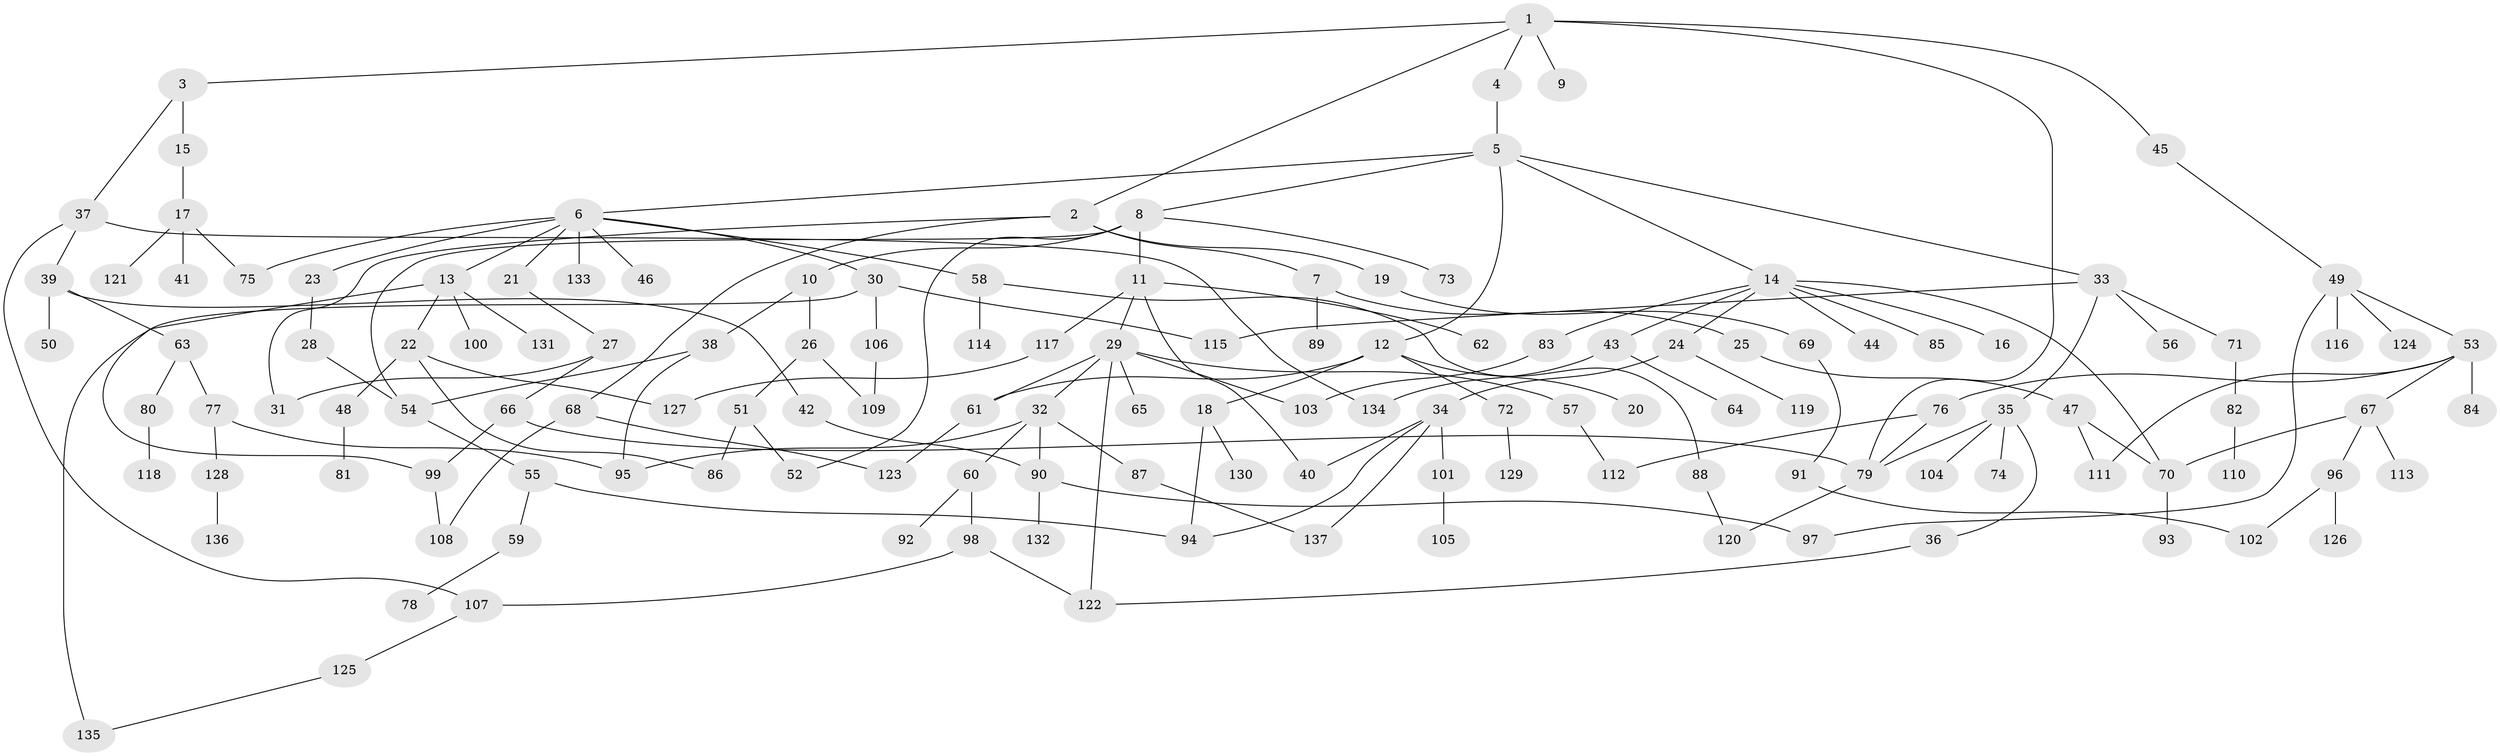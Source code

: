 // Generated by graph-tools (version 1.1) at 2025/13/03/09/25 04:13:36]
// undirected, 137 vertices, 172 edges
graph export_dot {
graph [start="1"]
  node [color=gray90,style=filled];
  1;
  2;
  3;
  4;
  5;
  6;
  7;
  8;
  9;
  10;
  11;
  12;
  13;
  14;
  15;
  16;
  17;
  18;
  19;
  20;
  21;
  22;
  23;
  24;
  25;
  26;
  27;
  28;
  29;
  30;
  31;
  32;
  33;
  34;
  35;
  36;
  37;
  38;
  39;
  40;
  41;
  42;
  43;
  44;
  45;
  46;
  47;
  48;
  49;
  50;
  51;
  52;
  53;
  54;
  55;
  56;
  57;
  58;
  59;
  60;
  61;
  62;
  63;
  64;
  65;
  66;
  67;
  68;
  69;
  70;
  71;
  72;
  73;
  74;
  75;
  76;
  77;
  78;
  79;
  80;
  81;
  82;
  83;
  84;
  85;
  86;
  87;
  88;
  89;
  90;
  91;
  92;
  93;
  94;
  95;
  96;
  97;
  98;
  99;
  100;
  101;
  102;
  103;
  104;
  105;
  106;
  107;
  108;
  109;
  110;
  111;
  112;
  113;
  114;
  115;
  116;
  117;
  118;
  119;
  120;
  121;
  122;
  123;
  124;
  125;
  126;
  127;
  128;
  129;
  130;
  131;
  132;
  133;
  134;
  135;
  136;
  137;
  1 -- 2;
  1 -- 3;
  1 -- 4;
  1 -- 9;
  1 -- 45;
  1 -- 79;
  2 -- 7;
  2 -- 19;
  2 -- 31;
  2 -- 68;
  3 -- 15;
  3 -- 37;
  4 -- 5;
  5 -- 6;
  5 -- 8;
  5 -- 12;
  5 -- 14;
  5 -- 33;
  6 -- 13;
  6 -- 21;
  6 -- 23;
  6 -- 30;
  6 -- 46;
  6 -- 58;
  6 -- 75;
  6 -- 133;
  7 -- 25;
  7 -- 89;
  8 -- 10;
  8 -- 11;
  8 -- 73;
  8 -- 54;
  8 -- 52;
  10 -- 26;
  10 -- 38;
  11 -- 29;
  11 -- 62;
  11 -- 117;
  11 -- 40;
  12 -- 18;
  12 -- 20;
  12 -- 72;
  12 -- 61;
  13 -- 22;
  13 -- 100;
  13 -- 131;
  13 -- 99;
  14 -- 16;
  14 -- 24;
  14 -- 43;
  14 -- 44;
  14 -- 83;
  14 -- 85;
  14 -- 70;
  15 -- 17;
  17 -- 41;
  17 -- 121;
  17 -- 75;
  18 -- 94;
  18 -- 130;
  19 -- 69;
  21 -- 27;
  22 -- 48;
  22 -- 86;
  22 -- 127;
  23 -- 28;
  24 -- 34;
  24 -- 119;
  25 -- 47;
  26 -- 51;
  26 -- 109;
  27 -- 66;
  27 -- 31;
  28 -- 54;
  29 -- 32;
  29 -- 57;
  29 -- 61;
  29 -- 65;
  29 -- 103;
  29 -- 122;
  30 -- 106;
  30 -- 115;
  30 -- 135;
  32 -- 60;
  32 -- 87;
  32 -- 90;
  32 -- 95;
  33 -- 35;
  33 -- 56;
  33 -- 71;
  33 -- 115;
  34 -- 40;
  34 -- 101;
  34 -- 137;
  34 -- 94;
  35 -- 36;
  35 -- 74;
  35 -- 104;
  35 -- 79;
  36 -- 122;
  37 -- 39;
  37 -- 134;
  37 -- 107;
  38 -- 54;
  38 -- 95;
  39 -- 42;
  39 -- 50;
  39 -- 63;
  42 -- 90;
  43 -- 64;
  43 -- 134;
  45 -- 49;
  47 -- 70;
  47 -- 111;
  48 -- 81;
  49 -- 53;
  49 -- 97;
  49 -- 116;
  49 -- 124;
  51 -- 52;
  51 -- 86;
  53 -- 67;
  53 -- 76;
  53 -- 84;
  53 -- 111;
  54 -- 55;
  55 -- 59;
  55 -- 94;
  57 -- 112;
  58 -- 88;
  58 -- 114;
  59 -- 78;
  60 -- 92;
  60 -- 98;
  61 -- 123;
  63 -- 77;
  63 -- 80;
  66 -- 99;
  66 -- 79;
  67 -- 96;
  67 -- 113;
  67 -- 70;
  68 -- 108;
  68 -- 123;
  69 -- 91;
  70 -- 93;
  71 -- 82;
  72 -- 129;
  76 -- 112;
  76 -- 79;
  77 -- 128;
  77 -- 95;
  79 -- 120;
  80 -- 118;
  82 -- 110;
  83 -- 103;
  87 -- 137;
  88 -- 120;
  90 -- 132;
  90 -- 97;
  91 -- 102;
  96 -- 126;
  96 -- 102;
  98 -- 107;
  98 -- 122;
  99 -- 108;
  101 -- 105;
  106 -- 109;
  107 -- 125;
  117 -- 127;
  125 -- 135;
  128 -- 136;
}
